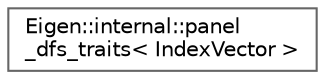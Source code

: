 digraph "Graphical Class Hierarchy"
{
 // LATEX_PDF_SIZE
  bgcolor="transparent";
  edge [fontname=Helvetica,fontsize=10,labelfontname=Helvetica,labelfontsize=10];
  node [fontname=Helvetica,fontsize=10,shape=box,height=0.2,width=0.4];
  rankdir="LR";
  Node0 [id="Node000000",label="Eigen::internal::panel\l_dfs_traits\< IndexVector \>",height=0.2,width=0.4,color="grey40", fillcolor="white", style="filled",URL="$structEigen_1_1internal_1_1panel__dfs__traits.html",tooltip=" "];
}
